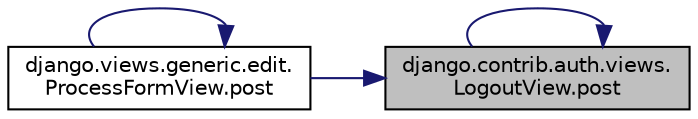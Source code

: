 digraph "django.contrib.auth.views.LogoutView.post"
{
 // LATEX_PDF_SIZE
  edge [fontname="Helvetica",fontsize="10",labelfontname="Helvetica",labelfontsize="10"];
  node [fontname="Helvetica",fontsize="10",shape=record];
  rankdir="RL";
  Node1 [label="django.contrib.auth.views.\lLogoutView.post",height=0.2,width=0.4,color="black", fillcolor="grey75", style="filled", fontcolor="black",tooltip=" "];
  Node1 -> Node1 [dir="back",color="midnightblue",fontsize="10",style="solid",fontname="Helvetica"];
  Node1 -> Node2 [dir="back",color="midnightblue",fontsize="10",style="solid",fontname="Helvetica"];
  Node2 [label="django.views.generic.edit.\lProcessFormView.post",height=0.2,width=0.4,color="black", fillcolor="white", style="filled",URL="$d1/d13/classdjango_1_1views_1_1generic_1_1edit_1_1_process_form_view.html#ab816695bc1e6677bc07ce473851547bb",tooltip=" "];
  Node2 -> Node2 [dir="back",color="midnightblue",fontsize="10",style="solid",fontname="Helvetica"];
}
